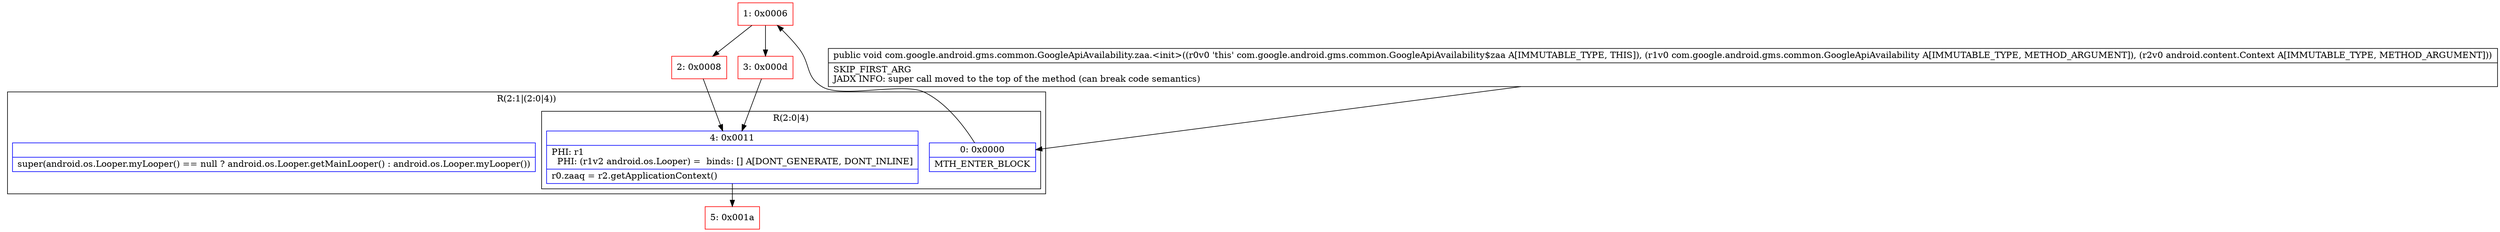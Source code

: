 digraph "CFG forcom.google.android.gms.common.GoogleApiAvailability.zaa.\<init\>(Lcom\/google\/android\/gms\/common\/GoogleApiAvailability;Landroid\/content\/Context;)V" {
subgraph cluster_Region_1567603546 {
label = "R(2:1|(2:0|4))";
node [shape=record,color=blue];
Node_InsnContainer_1227227495 [shape=record,label="{|super(android.os.Looper.myLooper() == null ? android.os.Looper.getMainLooper() : android.os.Looper.myLooper())\l}"];
subgraph cluster_Region_777908182 {
label = "R(2:0|4)";
node [shape=record,color=blue];
Node_0 [shape=record,label="{0\:\ 0x0000|MTH_ENTER_BLOCK\l}"];
Node_4 [shape=record,label="{4\:\ 0x0011|PHI: r1 \l  PHI: (r1v2 android.os.Looper) =  binds: [] A[DONT_GENERATE, DONT_INLINE]\l|r0.zaaq = r2.getApplicationContext()\l}"];
}
}
Node_1 [shape=record,color=red,label="{1\:\ 0x0006}"];
Node_2 [shape=record,color=red,label="{2\:\ 0x0008}"];
Node_3 [shape=record,color=red,label="{3\:\ 0x000d}"];
Node_5 [shape=record,color=red,label="{5\:\ 0x001a}"];
MethodNode[shape=record,label="{public void com.google.android.gms.common.GoogleApiAvailability.zaa.\<init\>((r0v0 'this' com.google.android.gms.common.GoogleApiAvailability$zaa A[IMMUTABLE_TYPE, THIS]), (r1v0 com.google.android.gms.common.GoogleApiAvailability A[IMMUTABLE_TYPE, METHOD_ARGUMENT]), (r2v0 android.content.Context A[IMMUTABLE_TYPE, METHOD_ARGUMENT]))  | SKIP_FIRST_ARG\lJADX INFO: super call moved to the top of the method (can break code semantics)\l}"];
MethodNode -> Node_0;
Node_0 -> Node_1;
Node_4 -> Node_5;
Node_1 -> Node_2;
Node_1 -> Node_3;
Node_2 -> Node_4;
Node_3 -> Node_4;
}

